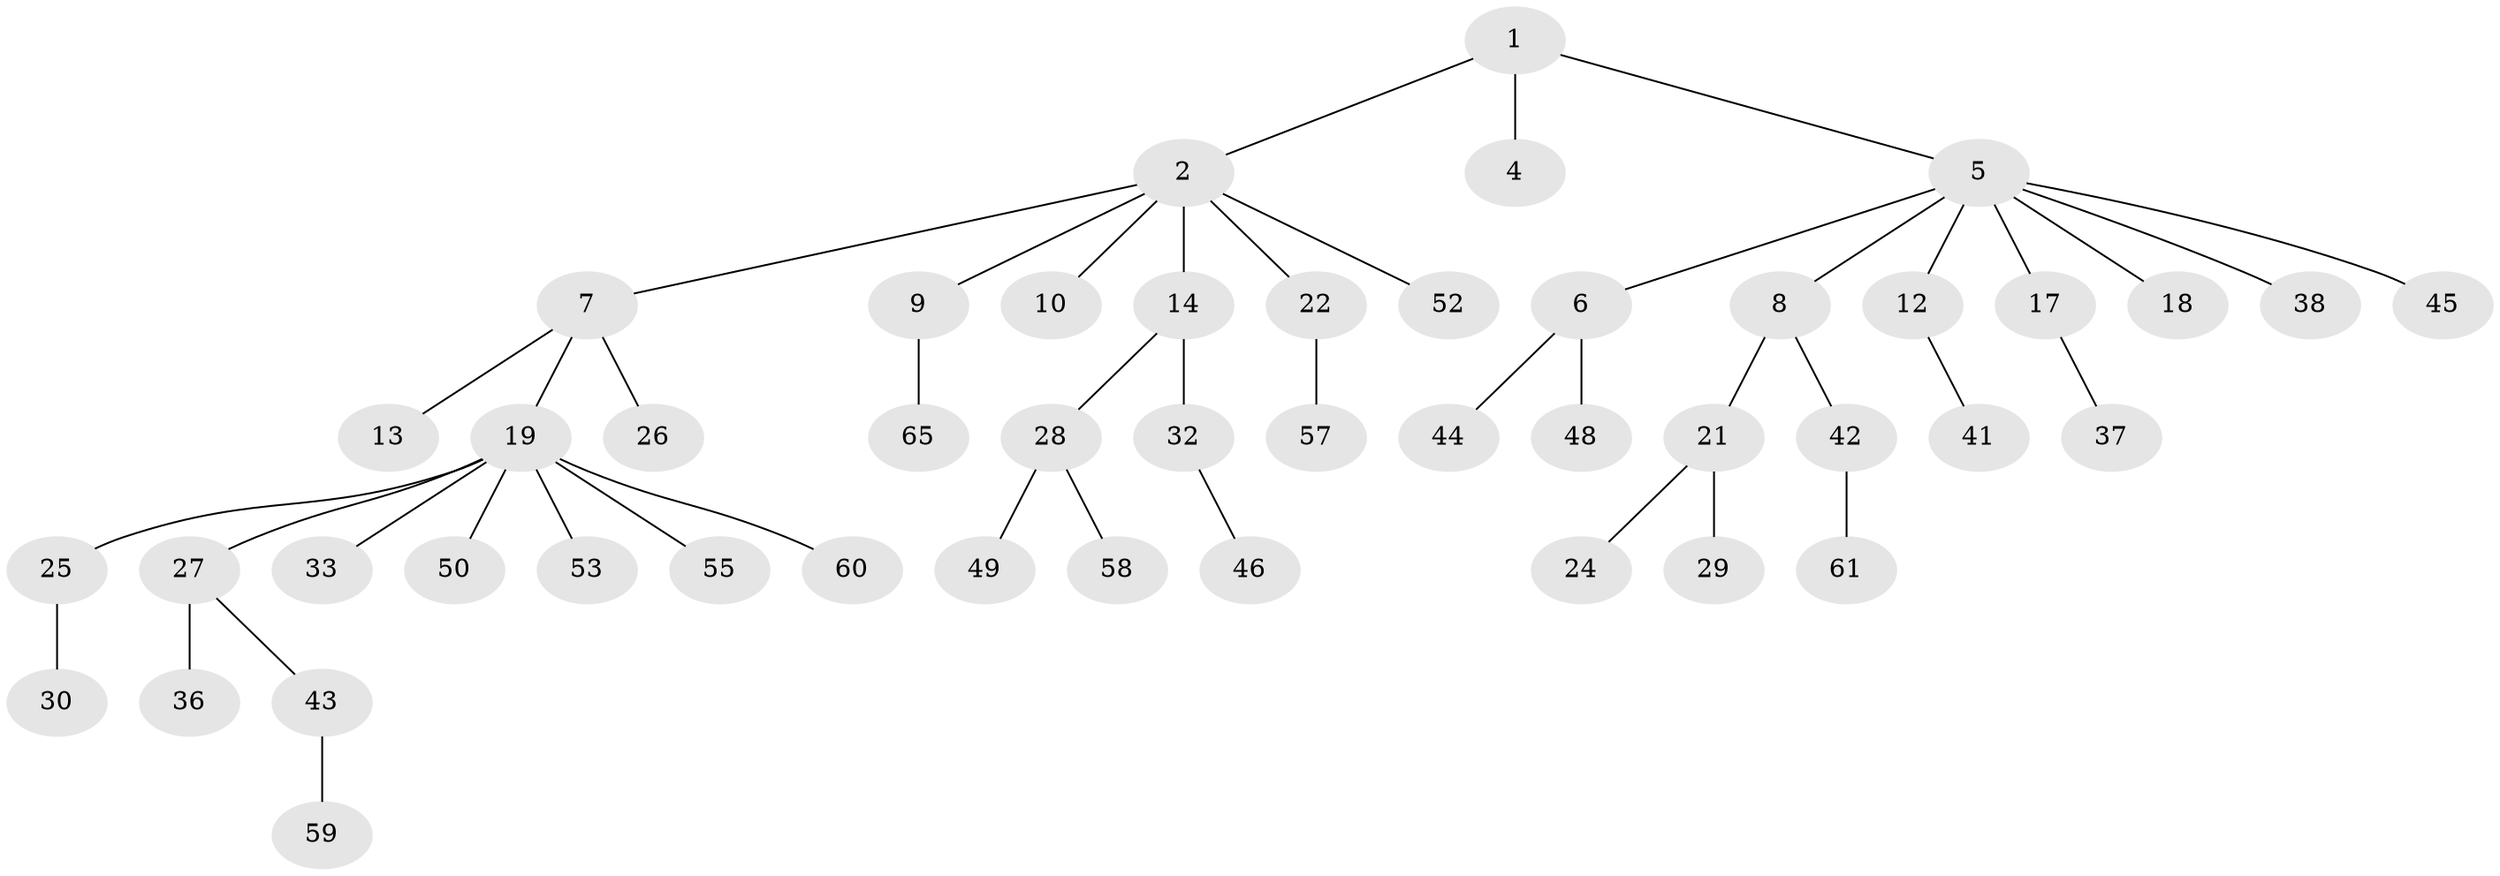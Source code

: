 // Generated by graph-tools (version 1.1) at 2025/52/02/27/25 19:52:09]
// undirected, 47 vertices, 46 edges
graph export_dot {
graph [start="1"]
  node [color=gray90,style=filled];
  1 [super="+3"];
  2 [super="+20"];
  4;
  5 [super="+23"];
  6 [super="+11"];
  7 [super="+40"];
  8 [super="+15"];
  9 [super="+16"];
  10;
  12;
  13;
  14;
  17;
  18;
  19 [super="+51"];
  21 [super="+64"];
  22 [super="+39"];
  24;
  25 [super="+31"];
  26;
  27 [super="+34"];
  28 [super="+35"];
  29;
  30;
  32 [super="+56"];
  33;
  36 [super="+62"];
  37 [super="+47"];
  38;
  41;
  42 [super="+63"];
  43 [super="+54"];
  44;
  45;
  46;
  48;
  49;
  50;
  52;
  53;
  55;
  57;
  58;
  59;
  60;
  61;
  65;
  1 -- 2;
  1 -- 4;
  1 -- 5;
  2 -- 7;
  2 -- 9;
  2 -- 10;
  2 -- 14;
  2 -- 52;
  2 -- 22;
  5 -- 6;
  5 -- 8;
  5 -- 12;
  5 -- 17;
  5 -- 18;
  5 -- 45;
  5 -- 38;
  6 -- 48;
  6 -- 44;
  7 -- 13;
  7 -- 19;
  7 -- 26;
  8 -- 42;
  8 -- 21;
  9 -- 65;
  12 -- 41;
  14 -- 28;
  14 -- 32;
  17 -- 37;
  19 -- 25;
  19 -- 27;
  19 -- 33;
  19 -- 50;
  19 -- 60;
  19 -- 53;
  19 -- 55;
  21 -- 24;
  21 -- 29;
  22 -- 57;
  25 -- 30;
  27 -- 36;
  27 -- 43;
  28 -- 49;
  28 -- 58;
  32 -- 46;
  42 -- 61;
  43 -- 59;
}
